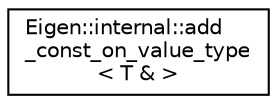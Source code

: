 digraph "Graphical Class Hierarchy"
{
  edge [fontname="Helvetica",fontsize="10",labelfontname="Helvetica",labelfontsize="10"];
  node [fontname="Helvetica",fontsize="10",shape=record];
  rankdir="LR";
  Node1 [label="Eigen::internal::add\l_const_on_value_type\l\< T & \>",height=0.2,width=0.4,color="black", fillcolor="white", style="filled",URL="$struct_eigen_1_1internal_1_1add__const__on__value__type_3_01_t_01_6_01_4.html"];
}

